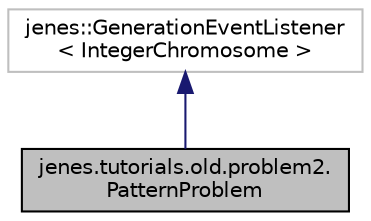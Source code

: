 digraph "jenes.tutorials.old.problem2.PatternProblem"
{
  edge [fontname="Helvetica",fontsize="10",labelfontname="Helvetica",labelfontsize="10"];
  node [fontname="Helvetica",fontsize="10",shape=record];
  Node1 [label="jenes.tutorials.old.problem2.\lPatternProblem",height=0.2,width=0.4,color="black", fillcolor="grey75", style="filled" fontcolor="black"];
  Node2 -> Node1 [dir="back",color="midnightblue",fontsize="10",style="solid",fontname="Helvetica"];
  Node2 [label="jenes::GenerationEventListener\l\< IntegerChromosome \>",height=0.2,width=0.4,color="grey75", fillcolor="white", style="filled"];
}

